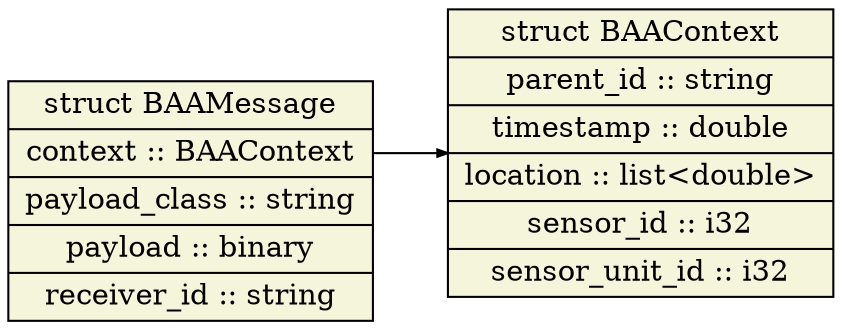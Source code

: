 digraph "core" {
node [style=filled, shape=record];
edge [arrowsize=0.5];
rankdir=LR
node [fillcolor=beige];
BAAContext [label="struct BAAContext|<field_parent_id>parent_id :: string|<field_timestamp>timestamp :: double|<field_location>location :: list\<double\>|<field_sensor_id>sensor_id :: i32|<field_sensor_unit_id>sensor_unit_id :: i32"];
node [fillcolor=beige];
BAAMessage [label="struct BAAMessage|<field_context>context :: BAAContext|<field_payload_class>payload_class :: string|<field_payload>payload :: binary|<field_receiver_id>receiver_id :: string"];
BAAMessage:field_context -> BAAContext
}
